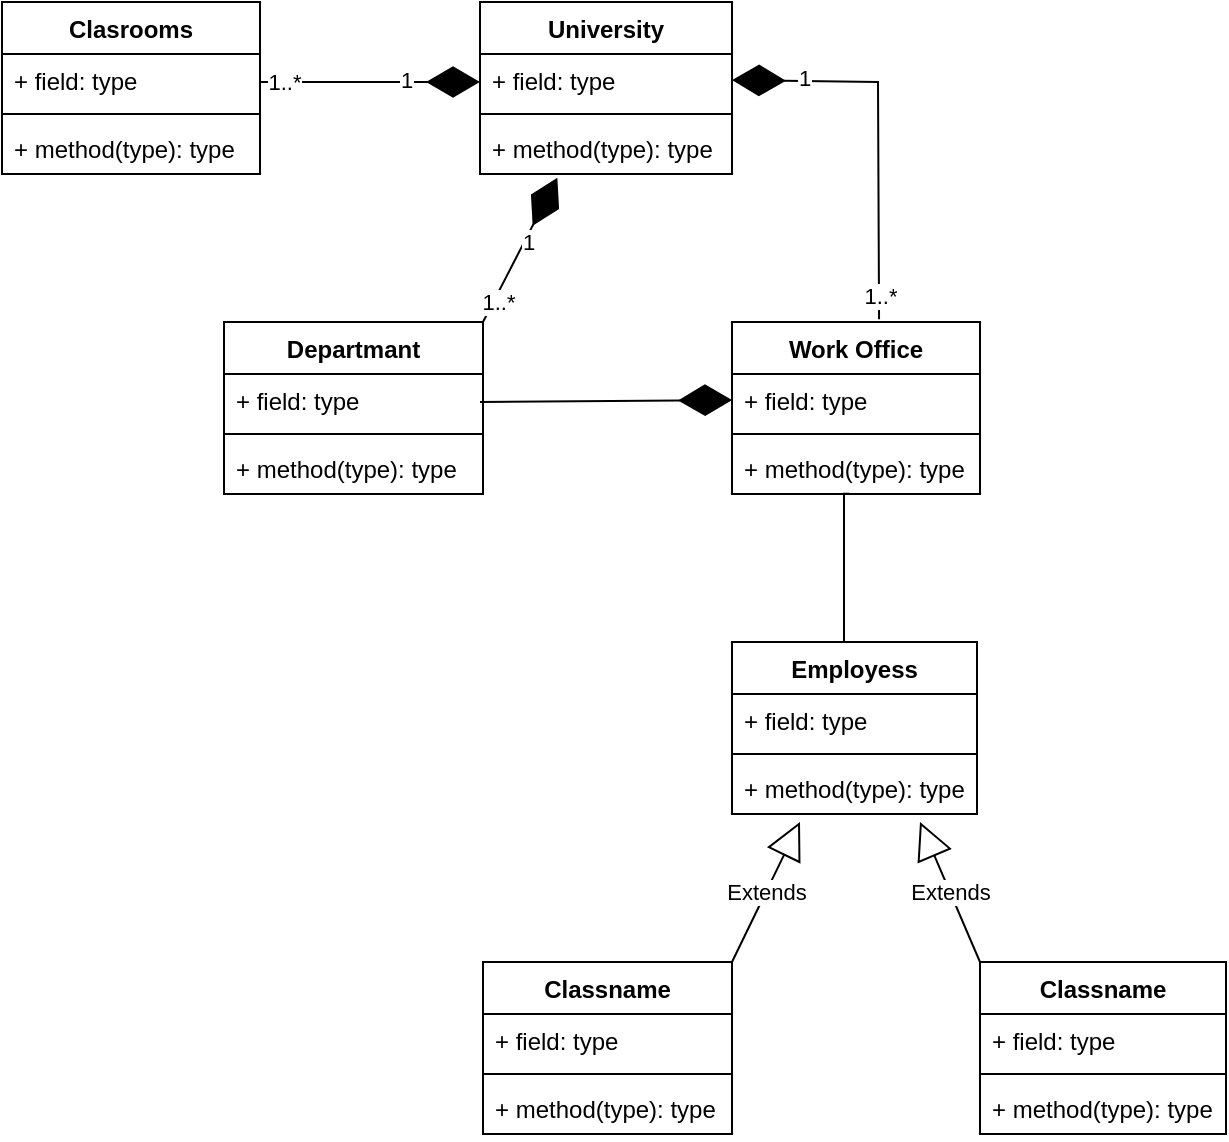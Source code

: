 <mxfile version="20.3.0" type="github">
  <diagram id="4XXtDUdaBCzgMPUr4tx_" name="Sayfa -1">
    <mxGraphModel dx="788" dy="538" grid="1" gridSize="10" guides="1" tooltips="1" connect="1" arrows="1" fold="1" page="1" pageScale="1" pageWidth="827" pageHeight="1169" math="0" shadow="0">
      <root>
        <mxCell id="0" />
        <mxCell id="1" parent="0" />
        <mxCell id="czLDuW8MtMY8rJLHhCKj-39" value="University" style="swimlane;fontStyle=1;align=center;verticalAlign=top;childLayout=stackLayout;horizontal=1;startSize=26;horizontalStack=0;resizeParent=1;resizeParentMax=0;resizeLast=0;collapsible=1;marginBottom=0;" vertex="1" parent="1">
          <mxGeometry x="400" y="80" width="126" height="86" as="geometry" />
        </mxCell>
        <mxCell id="czLDuW8MtMY8rJLHhCKj-40" value="+ field: type" style="text;strokeColor=none;fillColor=none;align=left;verticalAlign=top;spacingLeft=4;spacingRight=4;overflow=hidden;rotatable=0;points=[[0,0.5],[1,0.5]];portConstraint=eastwest;" vertex="1" parent="czLDuW8MtMY8rJLHhCKj-39">
          <mxGeometry y="26" width="126" height="26" as="geometry" />
        </mxCell>
        <mxCell id="czLDuW8MtMY8rJLHhCKj-41" value="" style="line;strokeWidth=1;fillColor=none;align=left;verticalAlign=middle;spacingTop=-1;spacingLeft=3;spacingRight=3;rotatable=0;labelPosition=right;points=[];portConstraint=eastwest;strokeColor=inherit;" vertex="1" parent="czLDuW8MtMY8rJLHhCKj-39">
          <mxGeometry y="52" width="126" height="8" as="geometry" />
        </mxCell>
        <mxCell id="czLDuW8MtMY8rJLHhCKj-42" value="+ method(type): type" style="text;strokeColor=none;fillColor=none;align=left;verticalAlign=top;spacingLeft=4;spacingRight=4;overflow=hidden;rotatable=0;points=[[0,0.5],[1,0.5]];portConstraint=eastwest;" vertex="1" parent="czLDuW8MtMY8rJLHhCKj-39">
          <mxGeometry y="60" width="126" height="26" as="geometry" />
        </mxCell>
        <mxCell id="czLDuW8MtMY8rJLHhCKj-51" value="Clasrooms" style="swimlane;fontStyle=1;align=center;verticalAlign=top;childLayout=stackLayout;horizontal=1;startSize=26;horizontalStack=0;resizeParent=1;resizeParentMax=0;resizeLast=0;collapsible=1;marginBottom=0;" vertex="1" parent="1">
          <mxGeometry x="161" y="80" width="129" height="86" as="geometry" />
        </mxCell>
        <mxCell id="czLDuW8MtMY8rJLHhCKj-52" value="+ field: type" style="text;strokeColor=none;fillColor=none;align=left;verticalAlign=top;spacingLeft=4;spacingRight=4;overflow=hidden;rotatable=0;points=[[0,0.5],[1,0.5]];portConstraint=eastwest;" vertex="1" parent="czLDuW8MtMY8rJLHhCKj-51">
          <mxGeometry y="26" width="129" height="26" as="geometry" />
        </mxCell>
        <mxCell id="czLDuW8MtMY8rJLHhCKj-53" value="" style="line;strokeWidth=1;fillColor=none;align=left;verticalAlign=middle;spacingTop=-1;spacingLeft=3;spacingRight=3;rotatable=0;labelPosition=right;points=[];portConstraint=eastwest;strokeColor=inherit;" vertex="1" parent="czLDuW8MtMY8rJLHhCKj-51">
          <mxGeometry y="52" width="129" height="8" as="geometry" />
        </mxCell>
        <mxCell id="czLDuW8MtMY8rJLHhCKj-54" value="+ method(type): type" style="text;strokeColor=none;fillColor=none;align=left;verticalAlign=top;spacingLeft=4;spacingRight=4;overflow=hidden;rotatable=0;points=[[0,0.5],[1,0.5]];portConstraint=eastwest;" vertex="1" parent="czLDuW8MtMY8rJLHhCKj-51">
          <mxGeometry y="60" width="129" height="26" as="geometry" />
        </mxCell>
        <mxCell id="czLDuW8MtMY8rJLHhCKj-55" value="Departmant" style="swimlane;fontStyle=1;align=center;verticalAlign=top;childLayout=stackLayout;horizontal=1;startSize=26;horizontalStack=0;resizeParent=1;resizeParentMax=0;resizeLast=0;collapsible=1;marginBottom=0;" vertex="1" parent="1">
          <mxGeometry x="272" y="240" width="129.5" height="86" as="geometry" />
        </mxCell>
        <mxCell id="czLDuW8MtMY8rJLHhCKj-56" value="+ field: type" style="text;strokeColor=none;fillColor=none;align=left;verticalAlign=top;spacingLeft=4;spacingRight=4;overflow=hidden;rotatable=0;points=[[0,0.5],[1,0.5]];portConstraint=eastwest;" vertex="1" parent="czLDuW8MtMY8rJLHhCKj-55">
          <mxGeometry y="26" width="129.5" height="26" as="geometry" />
        </mxCell>
        <mxCell id="czLDuW8MtMY8rJLHhCKj-57" value="" style="line;strokeWidth=1;fillColor=none;align=left;verticalAlign=middle;spacingTop=-1;spacingLeft=3;spacingRight=3;rotatable=0;labelPosition=right;points=[];portConstraint=eastwest;strokeColor=inherit;" vertex="1" parent="czLDuW8MtMY8rJLHhCKj-55">
          <mxGeometry y="52" width="129.5" height="8" as="geometry" />
        </mxCell>
        <mxCell id="czLDuW8MtMY8rJLHhCKj-58" value="+ method(type): type" style="text;strokeColor=none;fillColor=none;align=left;verticalAlign=top;spacingLeft=4;spacingRight=4;overflow=hidden;rotatable=0;points=[[0,0.5],[1,0.5]];portConstraint=eastwest;" vertex="1" parent="czLDuW8MtMY8rJLHhCKj-55">
          <mxGeometry y="60" width="129.5" height="26" as="geometry" />
        </mxCell>
        <mxCell id="czLDuW8MtMY8rJLHhCKj-59" value="Employess" style="swimlane;fontStyle=1;align=center;verticalAlign=top;childLayout=stackLayout;horizontal=1;startSize=26;horizontalStack=0;resizeParent=1;resizeParentMax=0;resizeLast=0;collapsible=1;marginBottom=0;" vertex="1" parent="1">
          <mxGeometry x="526" y="400" width="122.5" height="86" as="geometry" />
        </mxCell>
        <mxCell id="czLDuW8MtMY8rJLHhCKj-60" value="+ field: type" style="text;strokeColor=none;fillColor=none;align=left;verticalAlign=top;spacingLeft=4;spacingRight=4;overflow=hidden;rotatable=0;points=[[0,0.5],[1,0.5]];portConstraint=eastwest;" vertex="1" parent="czLDuW8MtMY8rJLHhCKj-59">
          <mxGeometry y="26" width="122.5" height="26" as="geometry" />
        </mxCell>
        <mxCell id="czLDuW8MtMY8rJLHhCKj-61" value="" style="line;strokeWidth=1;fillColor=none;align=left;verticalAlign=middle;spacingTop=-1;spacingLeft=3;spacingRight=3;rotatable=0;labelPosition=right;points=[];portConstraint=eastwest;strokeColor=inherit;" vertex="1" parent="czLDuW8MtMY8rJLHhCKj-59">
          <mxGeometry y="52" width="122.5" height="8" as="geometry" />
        </mxCell>
        <mxCell id="czLDuW8MtMY8rJLHhCKj-62" value="+ method(type): type" style="text;strokeColor=none;fillColor=none;align=left;verticalAlign=top;spacingLeft=4;spacingRight=4;overflow=hidden;rotatable=0;points=[[0,0.5],[1,0.5]];portConstraint=eastwest;" vertex="1" parent="czLDuW8MtMY8rJLHhCKj-59">
          <mxGeometry y="60" width="122.5" height="26" as="geometry" />
        </mxCell>
        <mxCell id="czLDuW8MtMY8rJLHhCKj-98" value="" style="edgeStyle=orthogonalEdgeStyle;rounded=0;orthogonalLoop=1;jettySize=auto;html=1;strokeWidth=1;startArrow=none;startFill=0;endArrow=none;endFill=0;targetPerimeterSpacing=-1;exitX=0.472;exitY=0.995;exitDx=0;exitDy=0;exitPerimeter=0;entryX=0.5;entryY=0;entryDx=0;entryDy=0;" edge="1" parent="1" source="czLDuW8MtMY8rJLHhCKj-66" target="czLDuW8MtMY8rJLHhCKj-59">
          <mxGeometry relative="1" as="geometry">
            <Array as="points">
              <mxPoint x="582" y="400" />
            </Array>
          </mxGeometry>
        </mxCell>
        <mxCell id="czLDuW8MtMY8rJLHhCKj-63" value="Work Office" style="swimlane;fontStyle=1;align=center;verticalAlign=top;childLayout=stackLayout;horizontal=1;startSize=26;horizontalStack=0;resizeParent=1;resizeParentMax=0;resizeLast=0;collapsible=1;marginBottom=0;" vertex="1" parent="1">
          <mxGeometry x="526" y="240" width="124" height="86" as="geometry" />
        </mxCell>
        <mxCell id="czLDuW8MtMY8rJLHhCKj-64" value="+ field: type" style="text;strokeColor=none;fillColor=none;align=left;verticalAlign=top;spacingLeft=4;spacingRight=4;overflow=hidden;rotatable=0;points=[[0,0.5],[1,0.5]];portConstraint=eastwest;" vertex="1" parent="czLDuW8MtMY8rJLHhCKj-63">
          <mxGeometry y="26" width="124" height="26" as="geometry" />
        </mxCell>
        <mxCell id="czLDuW8MtMY8rJLHhCKj-65" value="" style="line;strokeWidth=1;fillColor=none;align=left;verticalAlign=middle;spacingTop=-1;spacingLeft=3;spacingRight=3;rotatable=0;labelPosition=right;points=[];portConstraint=eastwest;strokeColor=inherit;" vertex="1" parent="czLDuW8MtMY8rJLHhCKj-63">
          <mxGeometry y="52" width="124" height="8" as="geometry" />
        </mxCell>
        <mxCell id="czLDuW8MtMY8rJLHhCKj-66" value="+ method(type): type" style="text;strokeColor=none;fillColor=none;align=left;verticalAlign=top;spacingLeft=4;spacingRight=4;overflow=hidden;rotatable=0;points=[[0,0.5],[1,0.5]];portConstraint=eastwest;" vertex="1" parent="czLDuW8MtMY8rJLHhCKj-63">
          <mxGeometry y="60" width="124" height="26" as="geometry" />
        </mxCell>
        <mxCell id="czLDuW8MtMY8rJLHhCKj-69" value="Classname" style="swimlane;fontStyle=1;align=center;verticalAlign=top;childLayout=stackLayout;horizontal=1;startSize=26;horizontalStack=0;resizeParent=1;resizeParentMax=0;resizeLast=0;collapsible=1;marginBottom=0;" vertex="1" parent="1">
          <mxGeometry x="650" y="560" width="123" height="86" as="geometry" />
        </mxCell>
        <mxCell id="czLDuW8MtMY8rJLHhCKj-70" value="+ field: type" style="text;strokeColor=none;fillColor=none;align=left;verticalAlign=top;spacingLeft=4;spacingRight=4;overflow=hidden;rotatable=0;points=[[0,0.5],[1,0.5]];portConstraint=eastwest;" vertex="1" parent="czLDuW8MtMY8rJLHhCKj-69">
          <mxGeometry y="26" width="123" height="26" as="geometry" />
        </mxCell>
        <mxCell id="czLDuW8MtMY8rJLHhCKj-71" value="" style="line;strokeWidth=1;fillColor=none;align=left;verticalAlign=middle;spacingTop=-1;spacingLeft=3;spacingRight=3;rotatable=0;labelPosition=right;points=[];portConstraint=eastwest;strokeColor=inherit;" vertex="1" parent="czLDuW8MtMY8rJLHhCKj-69">
          <mxGeometry y="52" width="123" height="8" as="geometry" />
        </mxCell>
        <mxCell id="czLDuW8MtMY8rJLHhCKj-72" value="+ method(type): type" style="text;strokeColor=none;fillColor=none;align=left;verticalAlign=top;spacingLeft=4;spacingRight=4;overflow=hidden;rotatable=0;points=[[0,0.5],[1,0.5]];portConstraint=eastwest;" vertex="1" parent="czLDuW8MtMY8rJLHhCKj-69">
          <mxGeometry y="60" width="123" height="26" as="geometry" />
        </mxCell>
        <mxCell id="czLDuW8MtMY8rJLHhCKj-73" value="Classname" style="swimlane;fontStyle=1;align=center;verticalAlign=top;childLayout=stackLayout;horizontal=1;startSize=26;horizontalStack=0;resizeParent=1;resizeParentMax=0;resizeLast=0;collapsible=1;marginBottom=0;" vertex="1" parent="1">
          <mxGeometry x="401.5" y="560" width="124.5" height="86" as="geometry" />
        </mxCell>
        <mxCell id="czLDuW8MtMY8rJLHhCKj-74" value="+ field: type" style="text;strokeColor=none;fillColor=none;align=left;verticalAlign=top;spacingLeft=4;spacingRight=4;overflow=hidden;rotatable=0;points=[[0,0.5],[1,0.5]];portConstraint=eastwest;" vertex="1" parent="czLDuW8MtMY8rJLHhCKj-73">
          <mxGeometry y="26" width="124.5" height="26" as="geometry" />
        </mxCell>
        <mxCell id="czLDuW8MtMY8rJLHhCKj-75" value="" style="line;strokeWidth=1;fillColor=none;align=left;verticalAlign=middle;spacingTop=-1;spacingLeft=3;spacingRight=3;rotatable=0;labelPosition=right;points=[];portConstraint=eastwest;strokeColor=inherit;" vertex="1" parent="czLDuW8MtMY8rJLHhCKj-73">
          <mxGeometry y="52" width="124.5" height="8" as="geometry" />
        </mxCell>
        <mxCell id="czLDuW8MtMY8rJLHhCKj-76" value="+ method(type): type" style="text;strokeColor=none;fillColor=none;align=left;verticalAlign=top;spacingLeft=4;spacingRight=4;overflow=hidden;rotatable=0;points=[[0,0.5],[1,0.5]];portConstraint=eastwest;" vertex="1" parent="czLDuW8MtMY8rJLHhCKj-73">
          <mxGeometry y="60" width="124.5" height="26" as="geometry" />
        </mxCell>
        <mxCell id="czLDuW8MtMY8rJLHhCKj-77" value="Extends" style="endArrow=block;endSize=16;endFill=0;html=1;rounded=0;exitX=1;exitY=0;exitDx=0;exitDy=0;" edge="1" parent="1" source="czLDuW8MtMY8rJLHhCKj-73">
          <mxGeometry width="160" relative="1" as="geometry">
            <mxPoint x="185.5" y="379" as="sourcePoint" />
            <mxPoint x="560" y="490" as="targetPoint" />
            <Array as="points" />
          </mxGeometry>
        </mxCell>
        <mxCell id="czLDuW8MtMY8rJLHhCKj-78" value="Extends" style="endArrow=block;endSize=16;endFill=0;html=1;rounded=0;exitX=0;exitY=0;exitDx=0;exitDy=0;" edge="1" parent="1" source="czLDuW8MtMY8rJLHhCKj-69">
          <mxGeometry width="160" relative="1" as="geometry">
            <mxPoint x="185.5" y="379" as="sourcePoint" />
            <mxPoint x="620" y="490" as="targetPoint" />
            <Array as="points" />
          </mxGeometry>
        </mxCell>
        <mxCell id="czLDuW8MtMY8rJLHhCKj-99" value="" style="endArrow=diamondThin;endFill=1;endSize=24;html=1;rounded=0;strokeWidth=1;targetPerimeterSpacing=-1;" edge="1" parent="1">
          <mxGeometry width="160" relative="1" as="geometry">
            <mxPoint x="290" y="120" as="sourcePoint" />
            <mxPoint x="400" y="120" as="targetPoint" />
          </mxGeometry>
        </mxCell>
        <mxCell id="czLDuW8MtMY8rJLHhCKj-105" value="1..*" style="edgeLabel;html=1;align=center;verticalAlign=middle;resizable=0;points=[];" vertex="1" connectable="0" parent="czLDuW8MtMY8rJLHhCKj-99">
          <mxGeometry x="-0.782" y="1" relative="1" as="geometry">
            <mxPoint y="1" as="offset" />
          </mxGeometry>
        </mxCell>
        <mxCell id="czLDuW8MtMY8rJLHhCKj-106" value="1" style="edgeLabel;html=1;align=center;verticalAlign=middle;resizable=0;points=[];" vertex="1" connectable="0" parent="czLDuW8MtMY8rJLHhCKj-99">
          <mxGeometry x="0.324" y="1" relative="1" as="geometry">
            <mxPoint as="offset" />
          </mxGeometry>
        </mxCell>
        <mxCell id="czLDuW8MtMY8rJLHhCKj-100" value="" style="endArrow=diamondThin;endFill=1;endSize=24;html=1;rounded=0;strokeWidth=1;targetPerimeterSpacing=-1;exitX=1;exitY=0;exitDx=0;exitDy=0;entryX=0.307;entryY=1.071;entryDx=0;entryDy=0;entryPerimeter=0;" edge="1" parent="1" source="czLDuW8MtMY8rJLHhCKj-55" target="czLDuW8MtMY8rJLHhCKj-42">
          <mxGeometry width="160" relative="1" as="geometry">
            <mxPoint x="400" y="220" as="sourcePoint" />
            <mxPoint x="560" y="220" as="targetPoint" />
          </mxGeometry>
        </mxCell>
        <mxCell id="czLDuW8MtMY8rJLHhCKj-109" value="1..*" style="edgeLabel;html=1;align=center;verticalAlign=middle;resizable=0;points=[];" vertex="1" connectable="0" parent="czLDuW8MtMY8rJLHhCKj-100">
          <mxGeometry x="-0.689" y="-2" relative="1" as="geometry">
            <mxPoint as="offset" />
          </mxGeometry>
        </mxCell>
        <mxCell id="czLDuW8MtMY8rJLHhCKj-110" value="1" style="edgeLabel;html=1;align=center;verticalAlign=middle;resizable=0;points=[];" vertex="1" connectable="0" parent="czLDuW8MtMY8rJLHhCKj-100">
          <mxGeometry x="0.137" y="-1" relative="1" as="geometry">
            <mxPoint as="offset" />
          </mxGeometry>
        </mxCell>
        <mxCell id="czLDuW8MtMY8rJLHhCKj-102" value="" style="endArrow=diamondThin;endFill=1;endSize=24;html=1;rounded=0;strokeWidth=1;targetPerimeterSpacing=-1;exitX=0.593;exitY=-0.016;exitDx=0;exitDy=0;entryX=1;entryY=0.5;entryDx=0;entryDy=0;exitPerimeter=0;" edge="1" parent="1" source="czLDuW8MtMY8rJLHhCKj-63" target="czLDuW8MtMY8rJLHhCKj-40">
          <mxGeometry width="160" relative="1" as="geometry">
            <mxPoint x="570" y="130" as="sourcePoint" />
            <mxPoint x="730" y="130" as="targetPoint" />
            <Array as="points">
              <mxPoint x="599" y="120" />
            </Array>
          </mxGeometry>
        </mxCell>
        <mxCell id="czLDuW8MtMY8rJLHhCKj-107" value="1" style="edgeLabel;html=1;align=center;verticalAlign=middle;resizable=0;points=[];" vertex="1" connectable="0" parent="czLDuW8MtMY8rJLHhCKj-102">
          <mxGeometry x="0.628" y="-2" relative="1" as="geometry">
            <mxPoint as="offset" />
          </mxGeometry>
        </mxCell>
        <mxCell id="czLDuW8MtMY8rJLHhCKj-108" value="1..*" style="edgeLabel;html=1;align=center;verticalAlign=middle;resizable=0;points=[];" vertex="1" connectable="0" parent="czLDuW8MtMY8rJLHhCKj-102">
          <mxGeometry x="-0.879" relative="1" as="geometry">
            <mxPoint as="offset" />
          </mxGeometry>
        </mxCell>
        <mxCell id="czLDuW8MtMY8rJLHhCKj-104" value="" style="endArrow=diamondThin;endFill=1;endSize=24;html=1;rounded=0;strokeWidth=1;targetPerimeterSpacing=-1;entryX=0;entryY=0.5;entryDx=0;entryDy=0;" edge="1" parent="1" target="czLDuW8MtMY8rJLHhCKj-64">
          <mxGeometry width="160" relative="1" as="geometry">
            <mxPoint x="400" y="280" as="sourcePoint" />
            <mxPoint x="520" y="280" as="targetPoint" />
          </mxGeometry>
        </mxCell>
      </root>
    </mxGraphModel>
  </diagram>
</mxfile>
